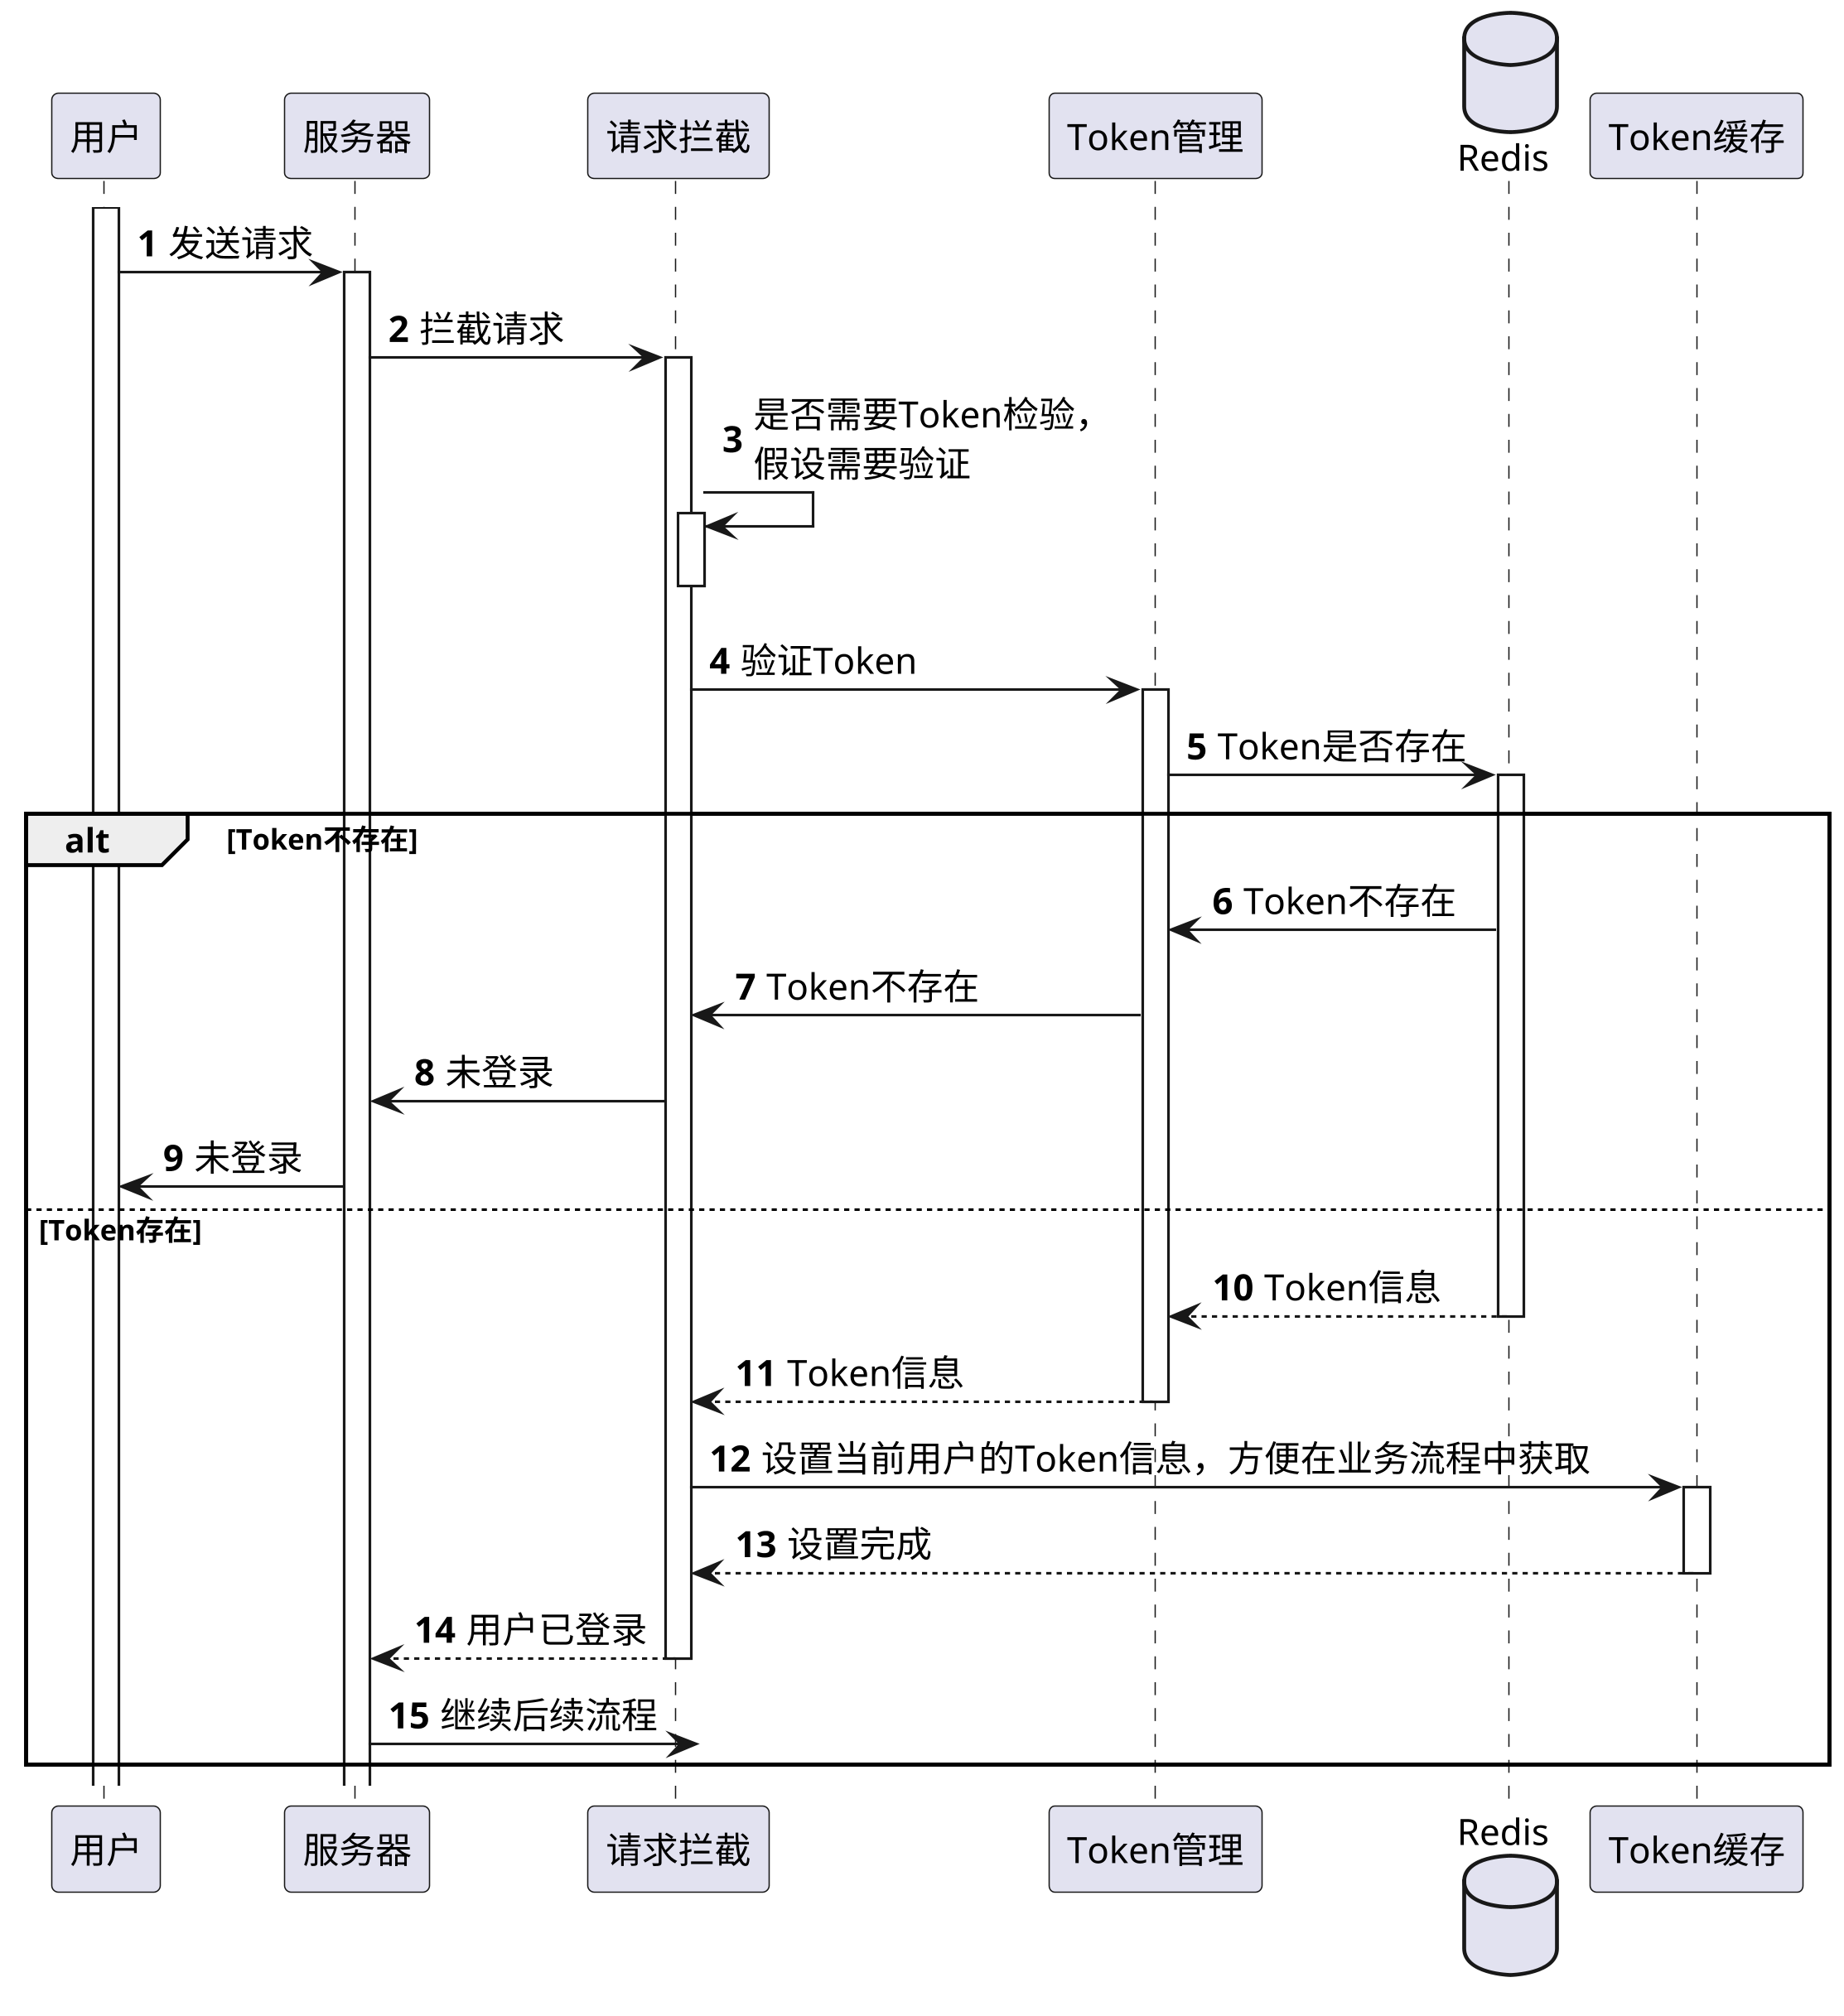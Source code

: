 @startuml
'https://plantuml.com/sequence-diagram
skinparam shadowing false
skinparam defaultFontName xfonts-wqy
skinparam defaultFontName times
skinparam dpi 300
skinparam activity  {
    DiamondFontSize 14
    ArrowFontSize 14
    FontSize 14
}
autonumber

participant 用户 as User
participant 服务器 as Server
participant 请求拦截 as AOP
participant Token管理 as TokenService
database Redis
participant Token缓存 as CurUserTokenHolder

activate User
User -> Server ++: 发送请求
Server -> AOP ++: 拦截请求
AOP -> AOP ++--: 是否需要Token检验，\n假设需要验证
AOP -> TokenService ++: 验证Token
TokenService -> Redis++: Token是否存在
alt Token不存在
    TokenService <- Redis: Token不存在
    AOP <- TokenService : Token不存在
    Server <- AOP: 未登录
    User <- Server: 未登录
else Token存在
    return Token信息
    return Token信息
    AOP -> CurUserTokenHolder++: 设置当前用户的Token信息，方便在业务流程中获取
    return 设置完成
    return 用户已登录
    Server ->? :继续后续流程
end
@enduml